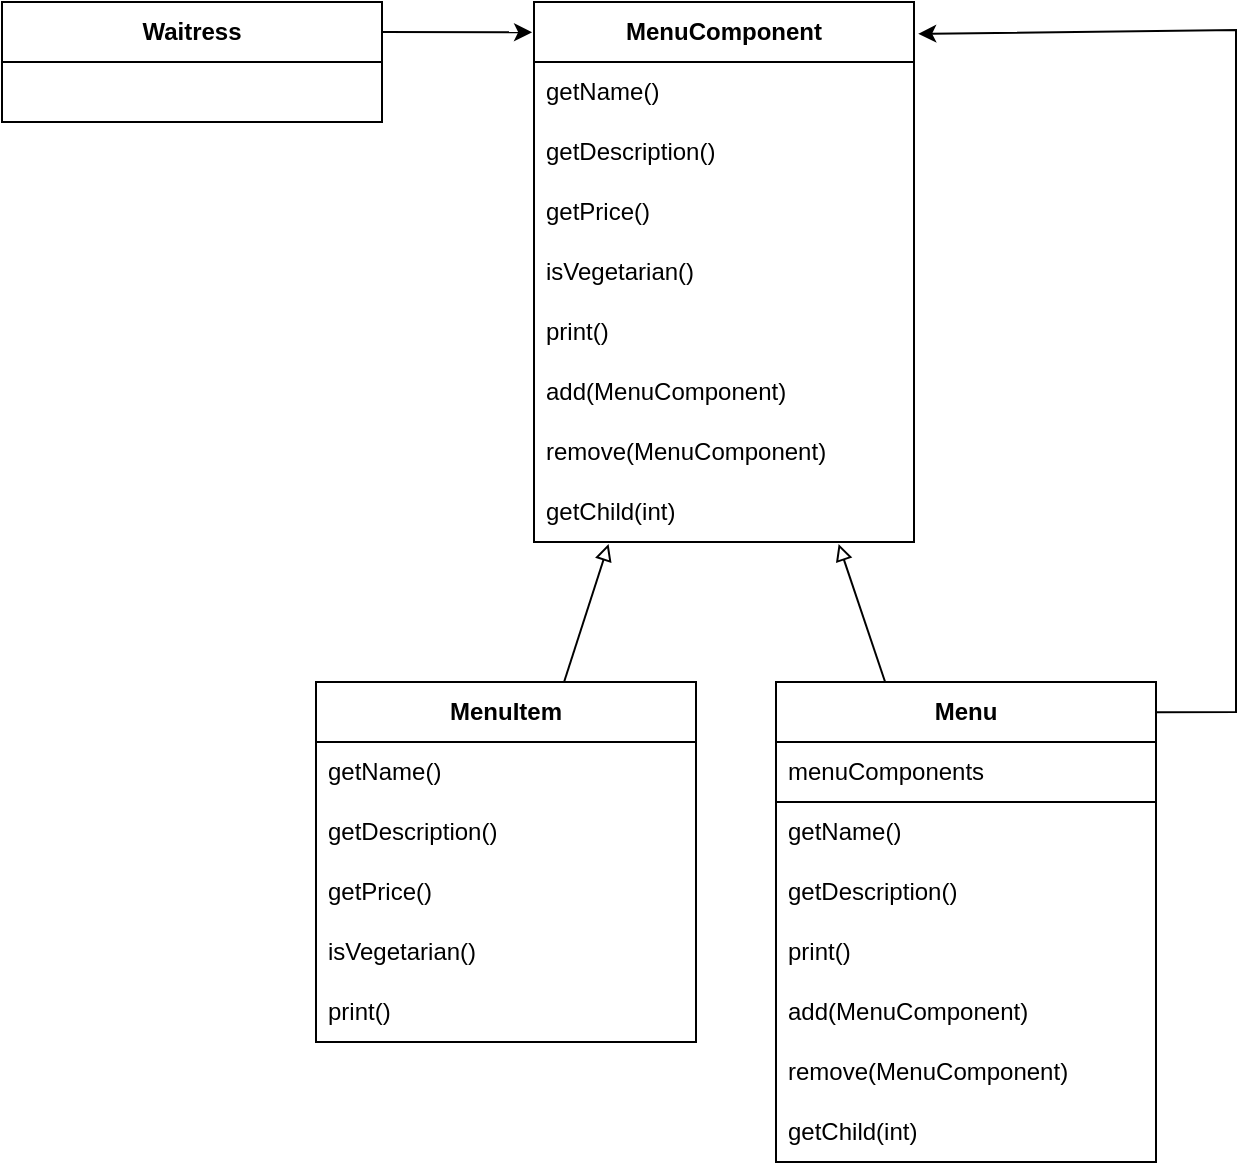 <mxfile version="20.7.4" type="device"><diagram id="ahAyE9eUKxN_0jiChCt0" name="Sayfa -1"><mxGraphModel dx="698" dy="836" grid="1" gridSize="10" guides="1" tooltips="1" connect="1" arrows="1" fold="1" page="1" pageScale="1" pageWidth="827" pageHeight="1169" math="0" shadow="0"><root><mxCell id="0"/><mxCell id="1" parent="0"/><mxCell id="AG819yprjF03v0ZoHkml-8" value="MenuComponent" style="swimlane;fontStyle=1;childLayout=stackLayout;horizontal=1;startSize=30;horizontalStack=0;resizeParent=1;resizeParentMax=0;resizeLast=0;collapsible=1;marginBottom=0;whiteSpace=wrap;html=1;" parent="1" vertex="1"><mxGeometry x="399" y="330" width="190" height="270" as="geometry"/></mxCell><mxCell id="AG819yprjF03v0ZoHkml-9" value="getName()" style="text;strokeColor=none;fillColor=none;align=left;verticalAlign=middle;spacingLeft=4;spacingRight=4;overflow=hidden;points=[[0,0.5],[1,0.5]];portConstraint=eastwest;rotatable=0;whiteSpace=wrap;html=1;" parent="AG819yprjF03v0ZoHkml-8" vertex="1"><mxGeometry y="30" width="190" height="30" as="geometry"/></mxCell><mxCell id="AG819yprjF03v0ZoHkml-10" value="getDescription()" style="text;strokeColor=none;fillColor=none;align=left;verticalAlign=middle;spacingLeft=4;spacingRight=4;overflow=hidden;points=[[0,0.5],[1,0.5]];portConstraint=eastwest;rotatable=0;whiteSpace=wrap;html=1;" parent="AG819yprjF03v0ZoHkml-8" vertex="1"><mxGeometry y="60" width="190" height="30" as="geometry"/></mxCell><mxCell id="UoQ5-gdfhEyRYe0sAsT_-1" value="getPrice()" style="text;strokeColor=none;fillColor=none;align=left;verticalAlign=middle;spacingLeft=4;spacingRight=4;overflow=hidden;points=[[0,0.5],[1,0.5]];portConstraint=eastwest;rotatable=0;whiteSpace=wrap;html=1;" parent="AG819yprjF03v0ZoHkml-8" vertex="1"><mxGeometry y="90" width="190" height="30" as="geometry"/></mxCell><mxCell id="kSI2WdJmklTd1t_828h4-2" value="isVegetarian()" style="text;strokeColor=none;fillColor=none;align=left;verticalAlign=middle;spacingLeft=4;spacingRight=4;overflow=hidden;points=[[0,0.5],[1,0.5]];portConstraint=eastwest;rotatable=0;whiteSpace=wrap;html=1;" parent="AG819yprjF03v0ZoHkml-8" vertex="1"><mxGeometry y="120" width="190" height="30" as="geometry"/></mxCell><mxCell id="NuTvE1RbfnzCU27Tlc_y-11" value="print()" style="text;strokeColor=none;fillColor=none;align=left;verticalAlign=middle;spacingLeft=4;spacingRight=4;overflow=hidden;points=[[0,0.5],[1,0.5]];portConstraint=eastwest;rotatable=0;whiteSpace=wrap;html=1;" vertex="1" parent="AG819yprjF03v0ZoHkml-8"><mxGeometry y="150" width="190" height="30" as="geometry"/></mxCell><mxCell id="NuTvE1RbfnzCU27Tlc_y-10" value="add(MenuComponent)" style="text;strokeColor=none;fillColor=none;align=left;verticalAlign=middle;spacingLeft=4;spacingRight=4;overflow=hidden;points=[[0,0.5],[1,0.5]];portConstraint=eastwest;rotatable=0;whiteSpace=wrap;html=1;" vertex="1" parent="AG819yprjF03v0ZoHkml-8"><mxGeometry y="180" width="190" height="30" as="geometry"/></mxCell><mxCell id="NuTvE1RbfnzCU27Tlc_y-9" value="remove(MenuComponent)" style="text;strokeColor=none;fillColor=none;align=left;verticalAlign=middle;spacingLeft=4;spacingRight=4;overflow=hidden;points=[[0,0.5],[1,0.5]];portConstraint=eastwest;rotatable=0;whiteSpace=wrap;html=1;" vertex="1" parent="AG819yprjF03v0ZoHkml-8"><mxGeometry y="210" width="190" height="30" as="geometry"/></mxCell><mxCell id="NuTvE1RbfnzCU27Tlc_y-8" value="getChild(int)" style="text;strokeColor=none;fillColor=none;align=left;verticalAlign=middle;spacingLeft=4;spacingRight=4;overflow=hidden;points=[[0,0.5],[1,0.5]];portConstraint=eastwest;rotatable=0;whiteSpace=wrap;html=1;" vertex="1" parent="AG819yprjF03v0ZoHkml-8"><mxGeometry y="240" width="190" height="30" as="geometry"/></mxCell><mxCell id="UoQ5-gdfhEyRYe0sAsT_-2" value="Waitress" style="swimlane;fontStyle=1;childLayout=stackLayout;horizontal=1;startSize=30;horizontalStack=0;resizeParent=1;resizeParentMax=0;resizeLast=0;collapsible=1;marginBottom=0;whiteSpace=wrap;html=1;" parent="1" vertex="1"><mxGeometry x="133" y="330" width="190" height="60" as="geometry"/></mxCell><mxCell id="UoQ5-gdfhEyRYe0sAsT_-7" value="" style="endArrow=classic;html=1;rounded=0;exitX=1;exitY=0.25;exitDx=0;exitDy=0;entryX=-0.005;entryY=0.056;entryDx=0;entryDy=0;entryPerimeter=0;" parent="1" source="UoQ5-gdfhEyRYe0sAsT_-2" target="AG819yprjF03v0ZoHkml-8" edge="1"><mxGeometry width="50" height="50" relative="1" as="geometry"><mxPoint x="340" y="600" as="sourcePoint"/><mxPoint x="400" y="230" as="targetPoint"/></mxGeometry></mxCell><mxCell id="UoQ5-gdfhEyRYe0sAsT_-8" value="MenuItem" style="swimlane;fontStyle=1;childLayout=stackLayout;horizontal=1;startSize=30;horizontalStack=0;resizeParent=1;resizeParentMax=0;resizeLast=0;collapsible=1;marginBottom=0;whiteSpace=wrap;html=1;" parent="1" vertex="1"><mxGeometry x="290" y="670" width="190" height="180" as="geometry"/></mxCell><mxCell id="UoQ5-gdfhEyRYe0sAsT_-9" value="getName()" style="text;strokeColor=none;fillColor=none;align=left;verticalAlign=middle;spacingLeft=4;spacingRight=4;overflow=hidden;points=[[0,0.5],[1,0.5]];portConstraint=eastwest;rotatable=0;whiteSpace=wrap;html=1;" parent="UoQ5-gdfhEyRYe0sAsT_-8" vertex="1"><mxGeometry y="30" width="190" height="30" as="geometry"/></mxCell><mxCell id="NuTvE1RbfnzCU27Tlc_y-7" value="getDescription()" style="text;strokeColor=none;fillColor=none;align=left;verticalAlign=middle;spacingLeft=4;spacingRight=4;overflow=hidden;points=[[0,0.5],[1,0.5]];portConstraint=eastwest;rotatable=0;whiteSpace=wrap;html=1;" vertex="1" parent="UoQ5-gdfhEyRYe0sAsT_-8"><mxGeometry y="60" width="190" height="30" as="geometry"/></mxCell><mxCell id="NuTvE1RbfnzCU27Tlc_y-6" value="getPrice()" style="text;strokeColor=none;fillColor=none;align=left;verticalAlign=middle;spacingLeft=4;spacingRight=4;overflow=hidden;points=[[0,0.5],[1,0.5]];portConstraint=eastwest;rotatable=0;whiteSpace=wrap;html=1;" vertex="1" parent="UoQ5-gdfhEyRYe0sAsT_-8"><mxGeometry y="90" width="190" height="30" as="geometry"/></mxCell><mxCell id="NuTvE1RbfnzCU27Tlc_y-5" value="isVegetarian()" style="text;strokeColor=none;fillColor=none;align=left;verticalAlign=middle;spacingLeft=4;spacingRight=4;overflow=hidden;points=[[0,0.5],[1,0.5]];portConstraint=eastwest;rotatable=0;whiteSpace=wrap;html=1;" vertex="1" parent="UoQ5-gdfhEyRYe0sAsT_-8"><mxGeometry y="120" width="190" height="30" as="geometry"/></mxCell><mxCell id="NuTvE1RbfnzCU27Tlc_y-4" value="print()" style="text;strokeColor=none;fillColor=none;align=left;verticalAlign=middle;spacingLeft=4;spacingRight=4;overflow=hidden;points=[[0,0.5],[1,0.5]];portConstraint=eastwest;rotatable=0;whiteSpace=wrap;html=1;" vertex="1" parent="UoQ5-gdfhEyRYe0sAsT_-8"><mxGeometry y="150" width="190" height="30" as="geometry"/></mxCell><mxCell id="UoQ5-gdfhEyRYe0sAsT_-13" value="Menu" style="swimlane;fontStyle=1;childLayout=stackLayout;horizontal=1;startSize=30;horizontalStack=0;resizeParent=1;resizeParentMax=0;resizeLast=0;collapsible=1;marginBottom=0;whiteSpace=wrap;html=1;" parent="1" vertex="1"><mxGeometry x="520" y="670" width="190" height="240" as="geometry"/></mxCell><mxCell id="NuTvE1RbfnzCU27Tlc_y-1" value="menuComponents" style="text;strokeColor=default;fillColor=none;align=left;verticalAlign=middle;spacingLeft=4;spacingRight=4;overflow=hidden;points=[[0,0.5],[1,0.5]];portConstraint=eastwest;rotatable=0;whiteSpace=wrap;html=1;" vertex="1" parent="UoQ5-gdfhEyRYe0sAsT_-13"><mxGeometry y="30" width="190" height="30" as="geometry"/></mxCell><mxCell id="UoQ5-gdfhEyRYe0sAsT_-15" value="getName()" style="text;strokeColor=none;fillColor=none;align=left;verticalAlign=middle;spacingLeft=4;spacingRight=4;overflow=hidden;points=[[0,0.5],[1,0.5]];portConstraint=eastwest;rotatable=0;whiteSpace=wrap;html=1;" parent="UoQ5-gdfhEyRYe0sAsT_-13" vertex="1"><mxGeometry y="60" width="190" height="30" as="geometry"/></mxCell><mxCell id="UoQ5-gdfhEyRYe0sAsT_-16" value="getDescription()" style="text;strokeColor=none;fillColor=none;align=left;verticalAlign=middle;spacingLeft=4;spacingRight=4;overflow=hidden;points=[[0,0.5],[1,0.5]];portConstraint=eastwest;rotatable=0;whiteSpace=wrap;html=1;" parent="UoQ5-gdfhEyRYe0sAsT_-13" vertex="1"><mxGeometry y="90" width="190" height="30" as="geometry"/></mxCell><mxCell id="UoQ5-gdfhEyRYe0sAsT_-17" value="print()" style="text;strokeColor=none;fillColor=none;align=left;verticalAlign=middle;spacingLeft=4;spacingRight=4;overflow=hidden;points=[[0,0.5],[1,0.5]];portConstraint=eastwest;rotatable=0;whiteSpace=wrap;html=1;" parent="UoQ5-gdfhEyRYe0sAsT_-13" vertex="1"><mxGeometry y="120" width="190" height="30" as="geometry"/></mxCell><mxCell id="UoQ5-gdfhEyRYe0sAsT_-18" value="add(MenuComponent)" style="text;strokeColor=none;fillColor=none;align=left;verticalAlign=middle;spacingLeft=4;spacingRight=4;overflow=hidden;points=[[0,0.5],[1,0.5]];portConstraint=eastwest;rotatable=0;whiteSpace=wrap;html=1;" parent="UoQ5-gdfhEyRYe0sAsT_-13" vertex="1"><mxGeometry y="150" width="190" height="30" as="geometry"/></mxCell><mxCell id="NuTvE1RbfnzCU27Tlc_y-3" value="remove(MenuComponent)" style="text;strokeColor=none;fillColor=none;align=left;verticalAlign=middle;spacingLeft=4;spacingRight=4;overflow=hidden;points=[[0,0.5],[1,0.5]];portConstraint=eastwest;rotatable=0;whiteSpace=wrap;html=1;" vertex="1" parent="UoQ5-gdfhEyRYe0sAsT_-13"><mxGeometry y="180" width="190" height="30" as="geometry"/></mxCell><mxCell id="NuTvE1RbfnzCU27Tlc_y-2" value="getChild(int)" style="text;strokeColor=none;fillColor=none;align=left;verticalAlign=middle;spacingLeft=4;spacingRight=4;overflow=hidden;points=[[0,0.5],[1,0.5]];portConstraint=eastwest;rotatable=0;whiteSpace=wrap;html=1;" vertex="1" parent="UoQ5-gdfhEyRYe0sAsT_-13"><mxGeometry y="210" width="190" height="30" as="geometry"/></mxCell><mxCell id="UoQ5-gdfhEyRYe0sAsT_-19" value="" style="endArrow=block;html=1;rounded=0;endFill=0;" parent="1" source="UoQ5-gdfhEyRYe0sAsT_-8" edge="1"><mxGeometry width="50" height="50" relative="1" as="geometry"><mxPoint x="330" y="751" as="sourcePoint"/><mxPoint x="436.294" y="601" as="targetPoint"/></mxGeometry></mxCell><mxCell id="UoQ5-gdfhEyRYe0sAsT_-20" value="" style="endArrow=block;html=1;rounded=0;endFill=0;" parent="1" source="UoQ5-gdfhEyRYe0sAsT_-13" edge="1"><mxGeometry width="50" height="50" relative="1" as="geometry"><mxPoint x="411.769" y="581" as="sourcePoint"/><mxPoint x="551.316" y="601" as="targetPoint"/></mxGeometry></mxCell><mxCell id="UoQ5-gdfhEyRYe0sAsT_-21" value="" style="endArrow=classic;html=1;rounded=0;exitX=1;exitY=0.063;exitDx=0;exitDy=0;exitPerimeter=0;entryX=1.011;entryY=0.059;entryDx=0;entryDy=0;entryPerimeter=0;" parent="1" source="UoQ5-gdfhEyRYe0sAsT_-13" target="AG819yprjF03v0ZoHkml-8" edge="1"><mxGeometry width="50" height="50" relative="1" as="geometry"><mxPoint x="750" y="630" as="sourcePoint"/><mxPoint x="700" y="270" as="targetPoint"/><Array as="points"><mxPoint x="750" y="685"/><mxPoint x="750" y="344"/></Array></mxGeometry></mxCell></root></mxGraphModel></diagram></mxfile>